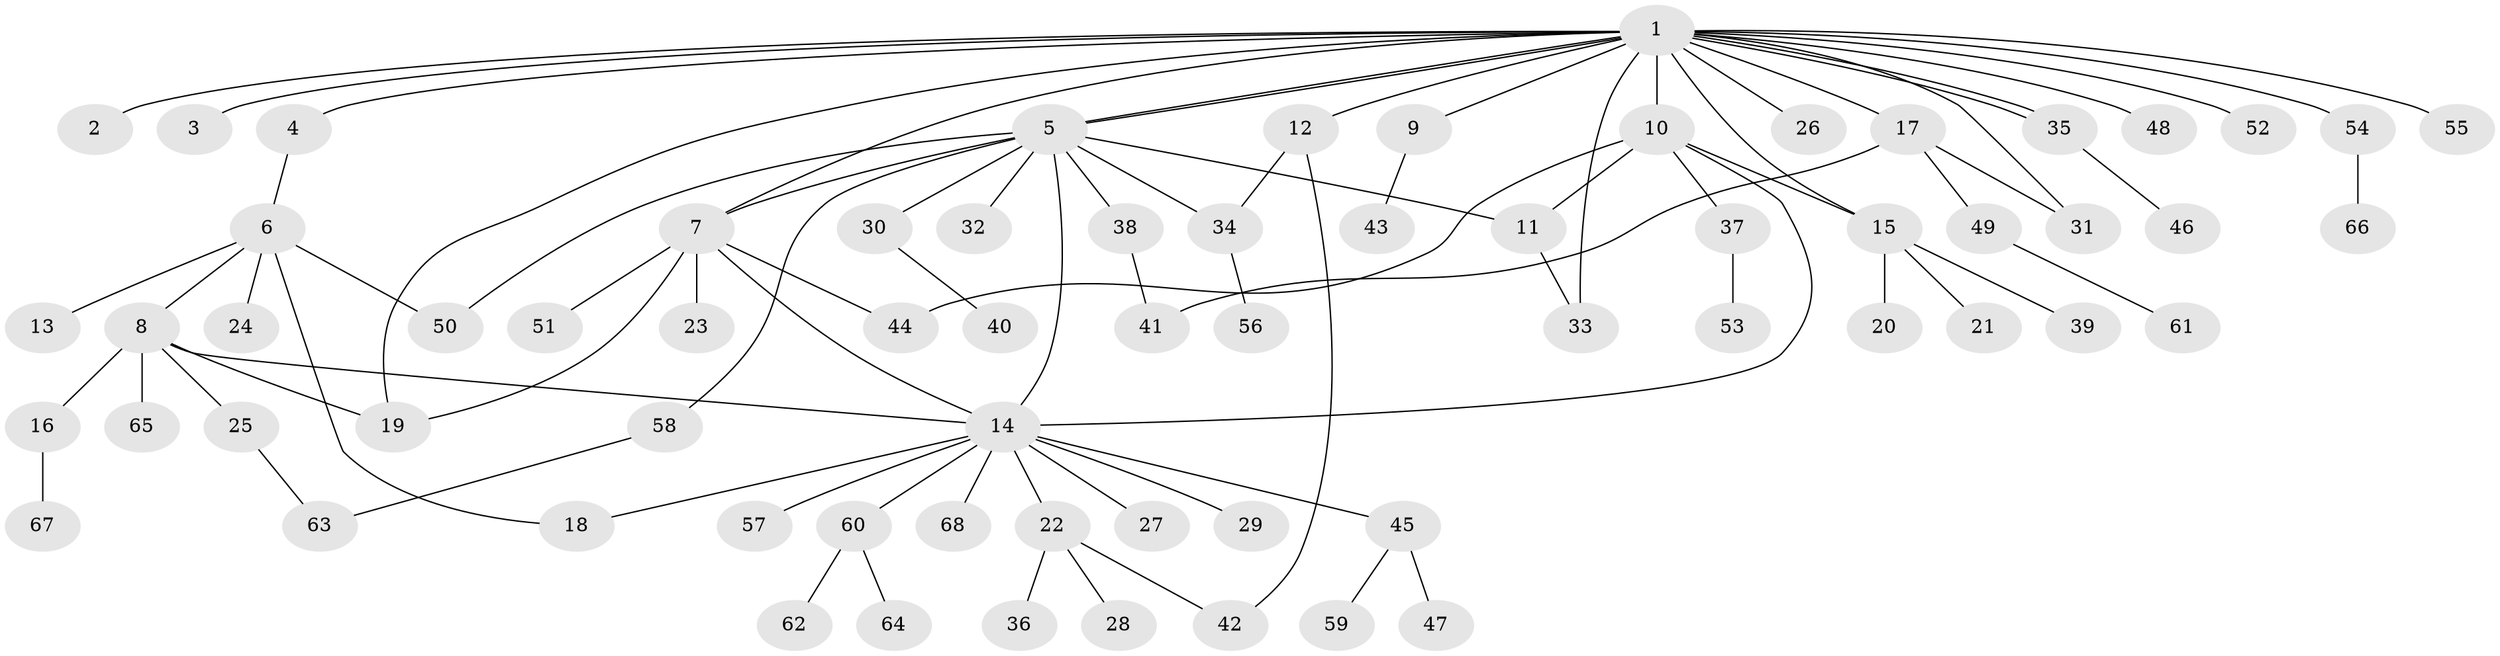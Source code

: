 // coarse degree distribution, {1: 0.5957446808510638, 2: 0.2553191489361702, 13: 0.02127659574468085, 7: 0.02127659574468085, 5: 0.02127659574468085, 11: 0.02127659574468085, 3: 0.0425531914893617, 14: 0.02127659574468085}
// Generated by graph-tools (version 1.1) at 2025/51/03/04/25 21:51:34]
// undirected, 68 vertices, 86 edges
graph export_dot {
graph [start="1"]
  node [color=gray90,style=filled];
  1;
  2;
  3;
  4;
  5;
  6;
  7;
  8;
  9;
  10;
  11;
  12;
  13;
  14;
  15;
  16;
  17;
  18;
  19;
  20;
  21;
  22;
  23;
  24;
  25;
  26;
  27;
  28;
  29;
  30;
  31;
  32;
  33;
  34;
  35;
  36;
  37;
  38;
  39;
  40;
  41;
  42;
  43;
  44;
  45;
  46;
  47;
  48;
  49;
  50;
  51;
  52;
  53;
  54;
  55;
  56;
  57;
  58;
  59;
  60;
  61;
  62;
  63;
  64;
  65;
  66;
  67;
  68;
  1 -- 2;
  1 -- 3;
  1 -- 4;
  1 -- 5;
  1 -- 5;
  1 -- 7;
  1 -- 9;
  1 -- 10;
  1 -- 12;
  1 -- 15;
  1 -- 17;
  1 -- 19;
  1 -- 26;
  1 -- 31;
  1 -- 33;
  1 -- 35;
  1 -- 35;
  1 -- 48;
  1 -- 52;
  1 -- 54;
  1 -- 55;
  4 -- 6;
  5 -- 7;
  5 -- 11;
  5 -- 14;
  5 -- 30;
  5 -- 32;
  5 -- 34;
  5 -- 38;
  5 -- 50;
  5 -- 58;
  6 -- 8;
  6 -- 13;
  6 -- 18;
  6 -- 24;
  6 -- 50;
  7 -- 14;
  7 -- 19;
  7 -- 23;
  7 -- 44;
  7 -- 51;
  8 -- 14;
  8 -- 16;
  8 -- 19;
  8 -- 25;
  8 -- 65;
  9 -- 43;
  10 -- 11;
  10 -- 14;
  10 -- 15;
  10 -- 37;
  10 -- 44;
  11 -- 33;
  12 -- 34;
  12 -- 42;
  14 -- 18;
  14 -- 22;
  14 -- 27;
  14 -- 29;
  14 -- 45;
  14 -- 57;
  14 -- 60;
  14 -- 68;
  15 -- 20;
  15 -- 21;
  15 -- 39;
  16 -- 67;
  17 -- 31;
  17 -- 41;
  17 -- 49;
  22 -- 28;
  22 -- 36;
  22 -- 42;
  25 -- 63;
  30 -- 40;
  34 -- 56;
  35 -- 46;
  37 -- 53;
  38 -- 41;
  45 -- 47;
  45 -- 59;
  49 -- 61;
  54 -- 66;
  58 -- 63;
  60 -- 62;
  60 -- 64;
}
